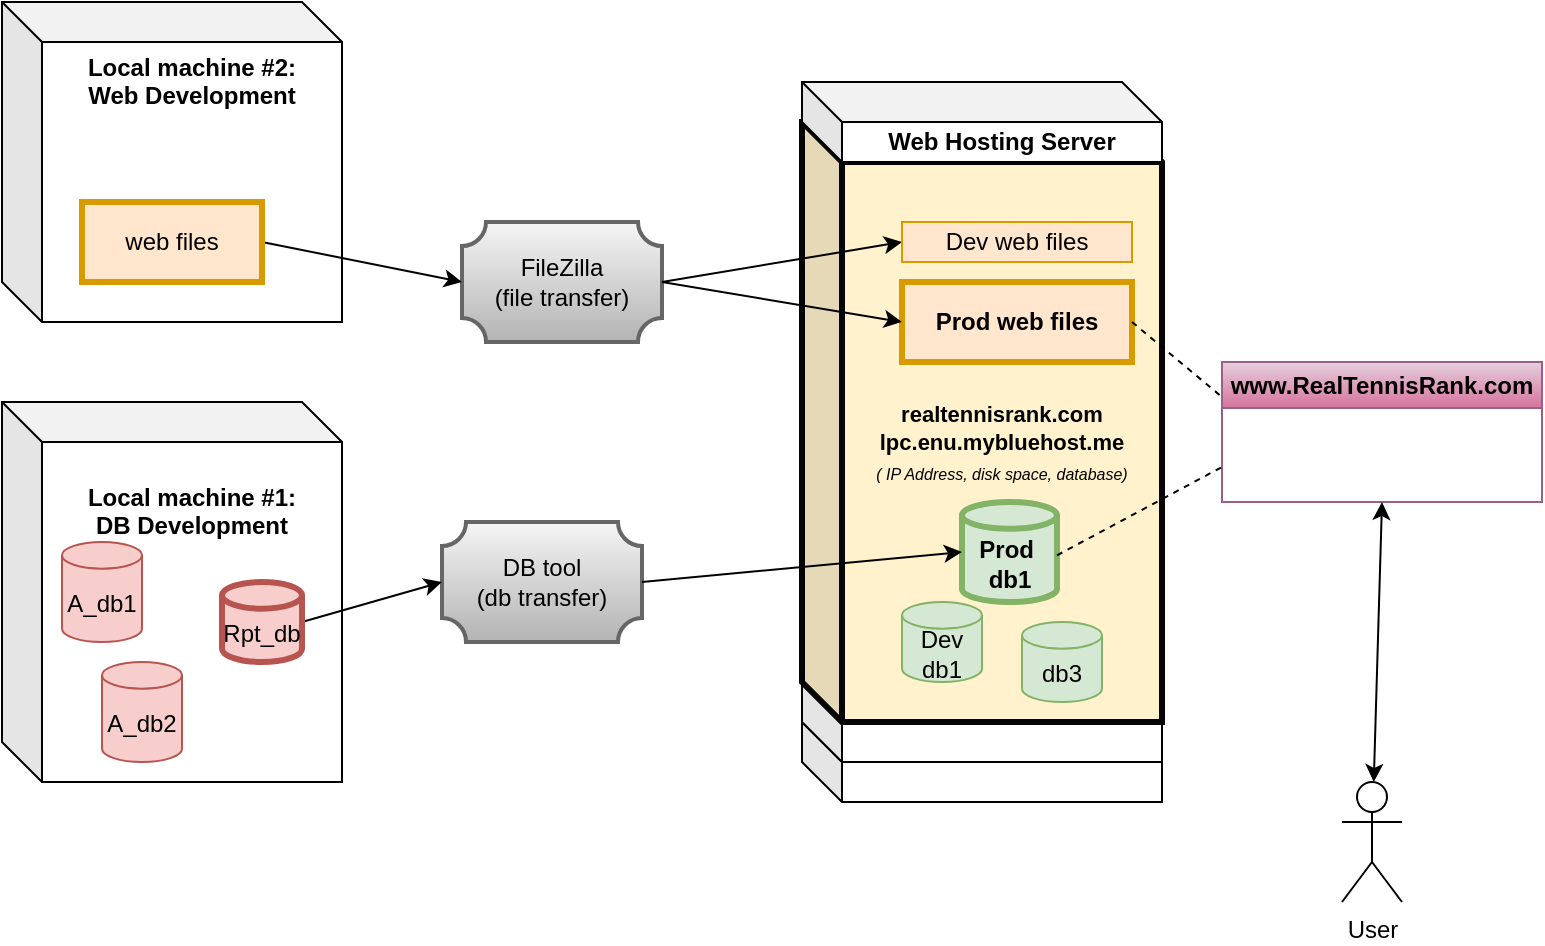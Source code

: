<mxfile version="24.2.2" type="github">
  <diagram id="TEUiNxYTieck04TVwxDP" name="Page-1">
    <mxGraphModel dx="1050" dy="637" grid="1" gridSize="10" guides="1" tooltips="1" connect="1" arrows="1" fold="1" page="1" pageScale="1" pageWidth="850" pageHeight="1100" math="0" shadow="0">
      <root>
        <mxCell id="0" />
        <mxCell id="1" parent="0" />
        <mxCell id="Y7u33rf7G5Ih5s1nUaPU-1" value="" style="shape=cube;whiteSpace=wrap;html=1;boundedLbl=1;backgroundOutline=1;darkOpacity=0.05;darkOpacity2=0.1;" parent="1" vertex="1">
          <mxGeometry x="440" y="440" width="180" height="40" as="geometry" />
        </mxCell>
        <mxCell id="Y7u33rf7G5Ih5s1nUaPU-6" value="" style="shape=cube;whiteSpace=wrap;html=1;boundedLbl=1;backgroundOutline=1;darkOpacity=0.05;darkOpacity2=0.1;" parent="1" vertex="1">
          <mxGeometry x="440" y="420" width="180" height="40" as="geometry" />
        </mxCell>
        <mxCell id="Y7u33rf7G5Ih5s1nUaPU-7" value="&lt;div&gt;&lt;b style=&quot;background-color: initial; font-size: 11px;&quot;&gt;realtennisrank.com&lt;/b&gt;&lt;br&gt;&lt;/div&gt;&lt;div&gt;&lt;font style=&quot;&quot;&gt;&lt;b style=&quot;&quot;&gt;&lt;font style=&quot;font-size: 11px;&quot;&gt;&amp;nbsp;lpc.enu.mybluehost.me&amp;nbsp;&lt;/font&gt;&lt;/b&gt;&lt;br&gt;&lt;/font&gt;&lt;/div&gt;&lt;font style=&quot;font-size: 8px;&quot;&gt;&lt;i&gt;( IP Address, disk space, database)&lt;/i&gt;&lt;/font&gt;" style="shape=cube;whiteSpace=wrap;html=1;boundedLbl=1;backgroundOutline=1;darkOpacity=0.05;darkOpacity2=0.1;fillColor=#fff2cc;strokeColor=#050505;strokeWidth=3;labelPosition=center;verticalLabelPosition=middle;align=center;verticalAlign=middle;" parent="1" vertex="1">
          <mxGeometry x="440" y="140" width="180" height="300" as="geometry" />
        </mxCell>
        <mxCell id="Y7u33rf7G5Ih5s1nUaPU-8" value="Web Hosting Server" style="shape=cube;whiteSpace=wrap;html=1;boundedLbl=1;backgroundOutline=1;darkOpacity=0.05;darkOpacity2=0.1;fontStyle=1" parent="1" vertex="1">
          <mxGeometry x="440" y="120" width="180" height="40" as="geometry" />
        </mxCell>
        <mxCell id="Y7u33rf7G5Ih5s1nUaPU-9" value="www.RealTennisRank.com" style="swimlane;whiteSpace=wrap;html=1;fillColor=#e6d0de;strokeColor=#996185;gradientColor=#d5739d;" parent="1" vertex="1">
          <mxGeometry x="650" y="260" width="160" height="70" as="geometry" />
        </mxCell>
        <mxCell id="Y7u33rf7G5Ih5s1nUaPU-10" value="Prod&amp;nbsp;&lt;div&gt;db1&lt;/div&gt;" style="shape=cylinder3;whiteSpace=wrap;html=1;boundedLbl=1;backgroundOutline=1;size=6.667;fillColor=#d5e8d4;strokeColor=#82b366;fontStyle=1;strokeWidth=3;" parent="1" vertex="1">
          <mxGeometry x="520" y="330" width="47.5" height="50" as="geometry" />
        </mxCell>
        <mxCell id="Y7u33rf7G5Ih5s1nUaPU-11" value="Dev&lt;div&gt;db1&lt;/div&gt;" style="shape=cylinder3;whiteSpace=wrap;html=1;boundedLbl=1;backgroundOutline=1;size=6.667;fillColor=#d5e8d4;strokeColor=#82b366;" parent="1" vertex="1">
          <mxGeometry x="490" y="380" width="40" height="40" as="geometry" />
        </mxCell>
        <mxCell id="Y7u33rf7G5Ih5s1nUaPU-12" value="db3" style="shape=cylinder3;whiteSpace=wrap;html=1;boundedLbl=1;backgroundOutline=1;size=6.667;fillColor=#d5e8d4;strokeColor=#82b366;" parent="1" vertex="1">
          <mxGeometry x="550" y="390" width="40" height="40" as="geometry" />
        </mxCell>
        <mxCell id="Y7u33rf7G5Ih5s1nUaPU-15" value="Local machine #1:&lt;div&gt;DB Development&lt;/div&gt;&lt;div&gt;&lt;br&gt;&lt;/div&gt;&lt;div&gt;&lt;br&gt;&lt;/div&gt;&lt;div&gt;&lt;br&gt;&lt;/div&gt;&lt;div&gt;&lt;br&gt;&lt;/div&gt;&lt;div&gt;&lt;br&gt;&lt;/div&gt;&lt;div&gt;&lt;br&gt;&lt;/div&gt;&lt;div&gt;&lt;br&gt;&lt;/div&gt;" style="shape=cube;whiteSpace=wrap;html=1;boundedLbl=1;backgroundOutline=1;darkOpacity=0.05;darkOpacity2=0.1;fontStyle=1;labelPosition=center;verticalLabelPosition=middle;align=center;verticalAlign=middle;size=20;" parent="1" vertex="1">
          <mxGeometry x="40" y="280" width="170" height="190" as="geometry" />
        </mxCell>
        <mxCell id="Y7u33rf7G5Ih5s1nUaPU-17" value="A_db1" style="shape=cylinder3;whiteSpace=wrap;html=1;boundedLbl=1;backgroundOutline=1;size=6.667;fillColor=#f8cecc;strokeColor=#b85450;" parent="1" vertex="1">
          <mxGeometry x="70" y="350" width="40" height="50" as="geometry" />
        </mxCell>
        <mxCell id="Y7u33rf7G5Ih5s1nUaPU-18" value="A_db2" style="shape=cylinder3;whiteSpace=wrap;html=1;boundedLbl=1;backgroundOutline=1;size=6.667;fillColor=#f8cecc;strokeColor=#b85450;" parent="1" vertex="1">
          <mxGeometry x="90" y="410" width="40" height="50" as="geometry" />
        </mxCell>
        <mxCell id="Y7u33rf7G5Ih5s1nUaPU-20" value="Local machine #2:&lt;div&gt;Web Development&lt;/div&gt;&lt;div&gt;&lt;br&gt;&lt;/div&gt;&lt;div&gt;&lt;br&gt;&lt;/div&gt;&lt;div&gt;&lt;br&gt;&lt;/div&gt;&lt;div&gt;&lt;br&gt;&lt;/div&gt;&lt;div&gt;&lt;br&gt;&lt;/div&gt;&lt;div&gt;&lt;br&gt;&lt;/div&gt;&lt;div&gt;&lt;br&gt;&lt;/div&gt;" style="shape=cube;whiteSpace=wrap;html=1;boundedLbl=1;backgroundOutline=1;darkOpacity=0.05;darkOpacity2=0.1;fontStyle=1;labelPosition=center;verticalLabelPosition=middle;align=center;verticalAlign=middle;size=20;" parent="1" vertex="1">
          <mxGeometry x="40" y="80" width="170" height="160" as="geometry" />
        </mxCell>
        <mxCell id="Y7u33rf7G5Ih5s1nUaPU-24" value="FileZilla&lt;div&gt;(file transfer)&lt;/div&gt;" style="verticalLabelPosition=middle;verticalAlign=middle;html=1;shape=mxgraph.basic.plaque;dx=6;whiteSpace=wrap;labelPosition=center;align=center;strokeWidth=2;fillColor=#f5f5f5;strokeColor=#666666;gradientColor=#b3b3b3;" parent="1" vertex="1">
          <mxGeometry x="270" y="190" width="100" height="60" as="geometry" />
        </mxCell>
        <mxCell id="Y7u33rf7G5Ih5s1nUaPU-26" value="" style="endArrow=classic;html=1;rounded=0;exitX=1;exitY=0.5;exitDx=0;exitDy=0;entryX=0;entryY=0.5;entryDx=0;entryDy=0;entryPerimeter=0;" parent="1" source="Y7u33rf7G5Ih5s1nUaPU-29" target="Y7u33rf7G5Ih5s1nUaPU-24" edge="1">
          <mxGeometry width="50" height="50" relative="1" as="geometry">
            <mxPoint x="400" y="350" as="sourcePoint" />
            <mxPoint x="450" y="300" as="targetPoint" />
          </mxGeometry>
        </mxCell>
        <mxCell id="Y7u33rf7G5Ih5s1nUaPU-27" value="" style="endArrow=classic;html=1;rounded=0;exitX=1;exitY=0.5;exitDx=0;exitDy=0;exitPerimeter=0;entryX=0;entryY=0.5;entryDx=0;entryDy=0;" parent="1" source="Y7u33rf7G5Ih5s1nUaPU-24" target="Y7u33rf7G5Ih5s1nUaPU-30" edge="1">
          <mxGeometry width="50" height="50" relative="1" as="geometry">
            <mxPoint x="260" y="180" as="sourcePoint" />
            <mxPoint x="370" y="260" as="targetPoint" />
            <Array as="points" />
          </mxGeometry>
        </mxCell>
        <mxCell id="Y7u33rf7G5Ih5s1nUaPU-29" value="web files" style="rounded=0;whiteSpace=wrap;html=1;fillColor=#ffe6cc;strokeColor=#d79b00;strokeWidth=3;" parent="1" vertex="1">
          <mxGeometry x="80" y="180" width="90" height="40" as="geometry" />
        </mxCell>
        <mxCell id="Y7u33rf7G5Ih5s1nUaPU-30" value="Dev&amp;nbsp;&lt;span style=&quot;background-color: initial;&quot;&gt;web files&lt;/span&gt;" style="rounded=0;whiteSpace=wrap;html=1;fillColor=#ffe6cc;strokeColor=#d79b00;" parent="1" vertex="1">
          <mxGeometry x="490" y="190" width="115" height="20" as="geometry" />
        </mxCell>
        <mxCell id="Y7u33rf7G5Ih5s1nUaPU-32" value="Prod&amp;nbsp;&lt;span style=&quot;background-color: initial;&quot;&gt;web files&lt;/span&gt;" style="rounded=0;whiteSpace=wrap;html=1;fillColor=#ffe6cc;strokeColor=#d79b00;fontStyle=1;strokeWidth=3;" parent="1" vertex="1">
          <mxGeometry x="490" y="220" width="115" height="40" as="geometry" />
        </mxCell>
        <mxCell id="Y7u33rf7G5Ih5s1nUaPU-33" value="DB tool&lt;div&gt;(db transfer)&lt;/div&gt;" style="verticalLabelPosition=middle;verticalAlign=middle;html=1;shape=mxgraph.basic.plaque;dx=6;whiteSpace=wrap;labelPosition=center;align=center;strokeWidth=2;fillColor=#f5f5f5;strokeColor=#666666;gradientColor=#b3b3b3;" parent="1" vertex="1">
          <mxGeometry x="260" y="340" width="100" height="60" as="geometry" />
        </mxCell>
        <mxCell id="Y7u33rf7G5Ih5s1nUaPU-34" value="" style="endArrow=classic;html=1;rounded=0;entryX=0;entryY=0.5;entryDx=0;entryDy=0;entryPerimeter=0;exitX=1;exitY=0.5;exitDx=0;exitDy=0;exitPerimeter=0;" parent="1" target="Y7u33rf7G5Ih5s1nUaPU-33" edge="1" source="DR9aXOBb4cnL6yavCB3j-2">
          <mxGeometry width="50" height="50" relative="1" as="geometry">
            <mxPoint x="170" y="480" as="sourcePoint" />
            <mxPoint x="320" y="530" as="targetPoint" />
          </mxGeometry>
        </mxCell>
        <mxCell id="Y7u33rf7G5Ih5s1nUaPU-35" value="" style="endArrow=classic;html=1;rounded=0;exitX=1;exitY=0.5;exitDx=0;exitDy=0;entryX=0;entryY=0.5;entryDx=0;entryDy=0;entryPerimeter=0;exitPerimeter=0;" parent="1" source="Y7u33rf7G5Ih5s1nUaPU-33" target="Y7u33rf7G5Ih5s1nUaPU-10" edge="1">
          <mxGeometry width="50" height="50" relative="1" as="geometry">
            <mxPoint x="220" y="490" as="sourcePoint" />
            <mxPoint x="330" y="485" as="targetPoint" />
          </mxGeometry>
        </mxCell>
        <mxCell id="Y7u33rf7G5Ih5s1nUaPU-44" value="User" style="shape=umlActor;verticalLabelPosition=bottom;verticalAlign=top;html=1;outlineConnect=0;" parent="1" vertex="1">
          <mxGeometry x="710" y="470" width="30" height="60" as="geometry" />
        </mxCell>
        <mxCell id="Y7u33rf7G5Ih5s1nUaPU-47" value="" style="endArrow=classic;startArrow=classic;html=1;rounded=0;exitX=0.5;exitY=1;exitDx=0;exitDy=0;" parent="1" source="Y7u33rf7G5Ih5s1nUaPU-9" edge="1" target="Y7u33rf7G5Ih5s1nUaPU-44">
          <mxGeometry width="50" height="50" relative="1" as="geometry">
            <mxPoint x="680" y="670" as="sourcePoint" />
            <mxPoint x="680" y="610" as="targetPoint" />
          </mxGeometry>
        </mxCell>
        <mxCell id="DR9aXOBb4cnL6yavCB3j-1" value="" style="endArrow=classic;html=1;rounded=0;exitX=1;exitY=0.5;exitDx=0;exitDy=0;exitPerimeter=0;entryX=0;entryY=0.5;entryDx=0;entryDy=0;" edge="1" parent="1" source="Y7u33rf7G5Ih5s1nUaPU-24" target="Y7u33rf7G5Ih5s1nUaPU-32">
          <mxGeometry width="50" height="50" relative="1" as="geometry">
            <mxPoint x="470" y="260" as="sourcePoint" />
            <mxPoint x="645" y="280" as="targetPoint" />
            <Array as="points" />
          </mxGeometry>
        </mxCell>
        <mxCell id="DR9aXOBb4cnL6yavCB3j-2" value="Rpt_db" style="shape=cylinder3;whiteSpace=wrap;html=1;boundedLbl=1;backgroundOutline=1;size=6.667;fillColor=#f8cecc;strokeColor=#b85450;strokeWidth=3;" vertex="1" parent="1">
          <mxGeometry x="150" y="370" width="40" height="40" as="geometry" />
        </mxCell>
        <mxCell id="DR9aXOBb4cnL6yavCB3j-9" value="" style="endArrow=none;dashed=1;html=1;rounded=0;exitX=1;exitY=0.5;exitDx=0;exitDy=0;entryX=0;entryY=0.25;entryDx=0;entryDy=0;" edge="1" parent="1" source="Y7u33rf7G5Ih5s1nUaPU-32" target="Y7u33rf7G5Ih5s1nUaPU-9">
          <mxGeometry width="50" height="50" relative="1" as="geometry">
            <mxPoint x="730" y="180" as="sourcePoint" />
            <mxPoint x="780" y="130" as="targetPoint" />
          </mxGeometry>
        </mxCell>
        <mxCell id="DR9aXOBb4cnL6yavCB3j-10" value="" style="endArrow=none;dashed=1;html=1;rounded=0;exitX=1;exitY=0;exitDx=0;exitDy=26.667;exitPerimeter=0;entryX=0;entryY=0.75;entryDx=0;entryDy=0;" edge="1" parent="1" source="Y7u33rf7G5Ih5s1nUaPU-10" target="Y7u33rf7G5Ih5s1nUaPU-9">
          <mxGeometry width="50" height="50" relative="1" as="geometry">
            <mxPoint x="760" y="110" as="sourcePoint" />
            <mxPoint x="670" y="320" as="targetPoint" />
          </mxGeometry>
        </mxCell>
      </root>
    </mxGraphModel>
  </diagram>
</mxfile>

